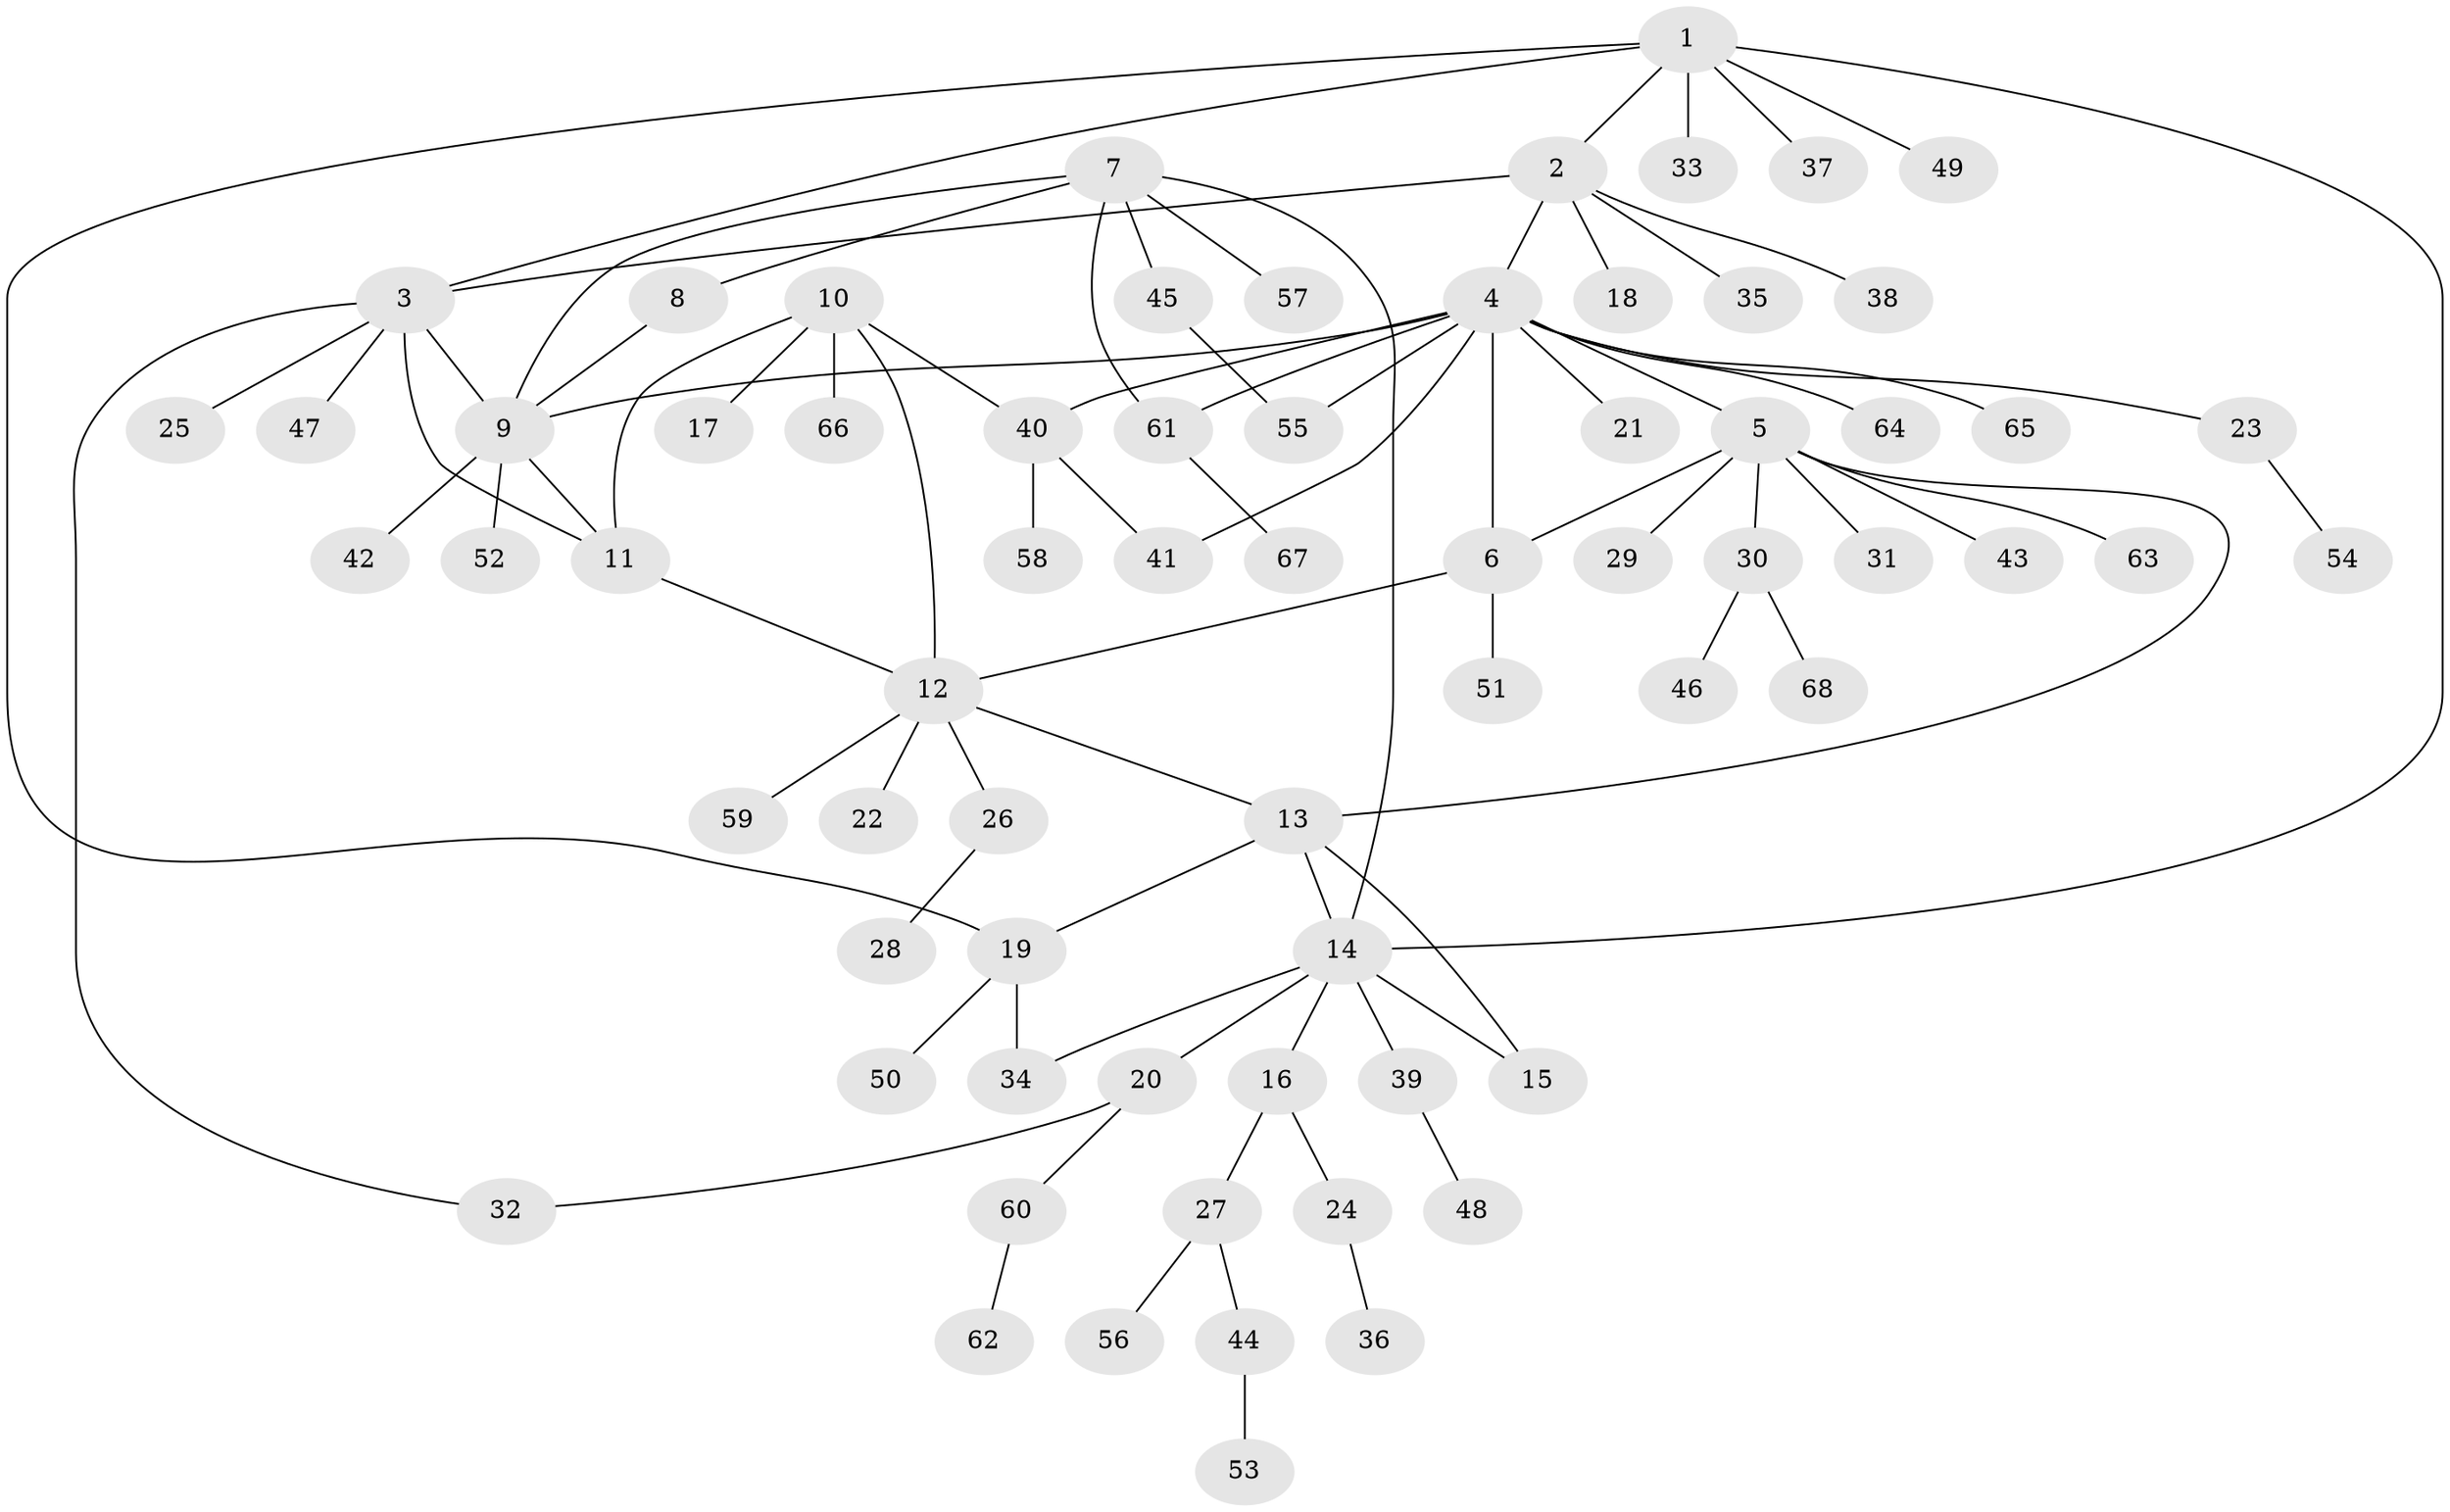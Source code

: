 // coarse degree distribution, {9: 0.025, 5: 0.025, 14: 0.025, 11: 0.025, 2: 0.1, 1: 0.75, 7: 0.025, 4: 0.025}
// Generated by graph-tools (version 1.1) at 2025/59/03/04/25 21:59:14]
// undirected, 68 vertices, 85 edges
graph export_dot {
graph [start="1"]
  node [color=gray90,style=filled];
  1;
  2;
  3;
  4;
  5;
  6;
  7;
  8;
  9;
  10;
  11;
  12;
  13;
  14;
  15;
  16;
  17;
  18;
  19;
  20;
  21;
  22;
  23;
  24;
  25;
  26;
  27;
  28;
  29;
  30;
  31;
  32;
  33;
  34;
  35;
  36;
  37;
  38;
  39;
  40;
  41;
  42;
  43;
  44;
  45;
  46;
  47;
  48;
  49;
  50;
  51;
  52;
  53;
  54;
  55;
  56;
  57;
  58;
  59;
  60;
  61;
  62;
  63;
  64;
  65;
  66;
  67;
  68;
  1 -- 2;
  1 -- 3;
  1 -- 14;
  1 -- 19;
  1 -- 33;
  1 -- 37;
  1 -- 49;
  2 -- 3;
  2 -- 4;
  2 -- 18;
  2 -- 35;
  2 -- 38;
  3 -- 9;
  3 -- 11;
  3 -- 25;
  3 -- 32;
  3 -- 47;
  4 -- 5;
  4 -- 6;
  4 -- 9;
  4 -- 21;
  4 -- 23;
  4 -- 40;
  4 -- 41;
  4 -- 55;
  4 -- 61;
  4 -- 64;
  4 -- 65;
  5 -- 6;
  5 -- 13;
  5 -- 29;
  5 -- 30;
  5 -- 31;
  5 -- 43;
  5 -- 63;
  6 -- 12;
  6 -- 51;
  7 -- 8;
  7 -- 9;
  7 -- 14;
  7 -- 45;
  7 -- 57;
  7 -- 61;
  8 -- 9;
  9 -- 11;
  9 -- 42;
  9 -- 52;
  10 -- 11;
  10 -- 12;
  10 -- 17;
  10 -- 40;
  10 -- 66;
  11 -- 12;
  12 -- 13;
  12 -- 22;
  12 -- 26;
  12 -- 59;
  13 -- 14;
  13 -- 15;
  13 -- 19;
  14 -- 15;
  14 -- 16;
  14 -- 20;
  14 -- 34;
  14 -- 39;
  16 -- 24;
  16 -- 27;
  19 -- 34;
  19 -- 50;
  20 -- 32;
  20 -- 60;
  23 -- 54;
  24 -- 36;
  26 -- 28;
  27 -- 44;
  27 -- 56;
  30 -- 46;
  30 -- 68;
  39 -- 48;
  40 -- 41;
  40 -- 58;
  44 -- 53;
  45 -- 55;
  60 -- 62;
  61 -- 67;
}
